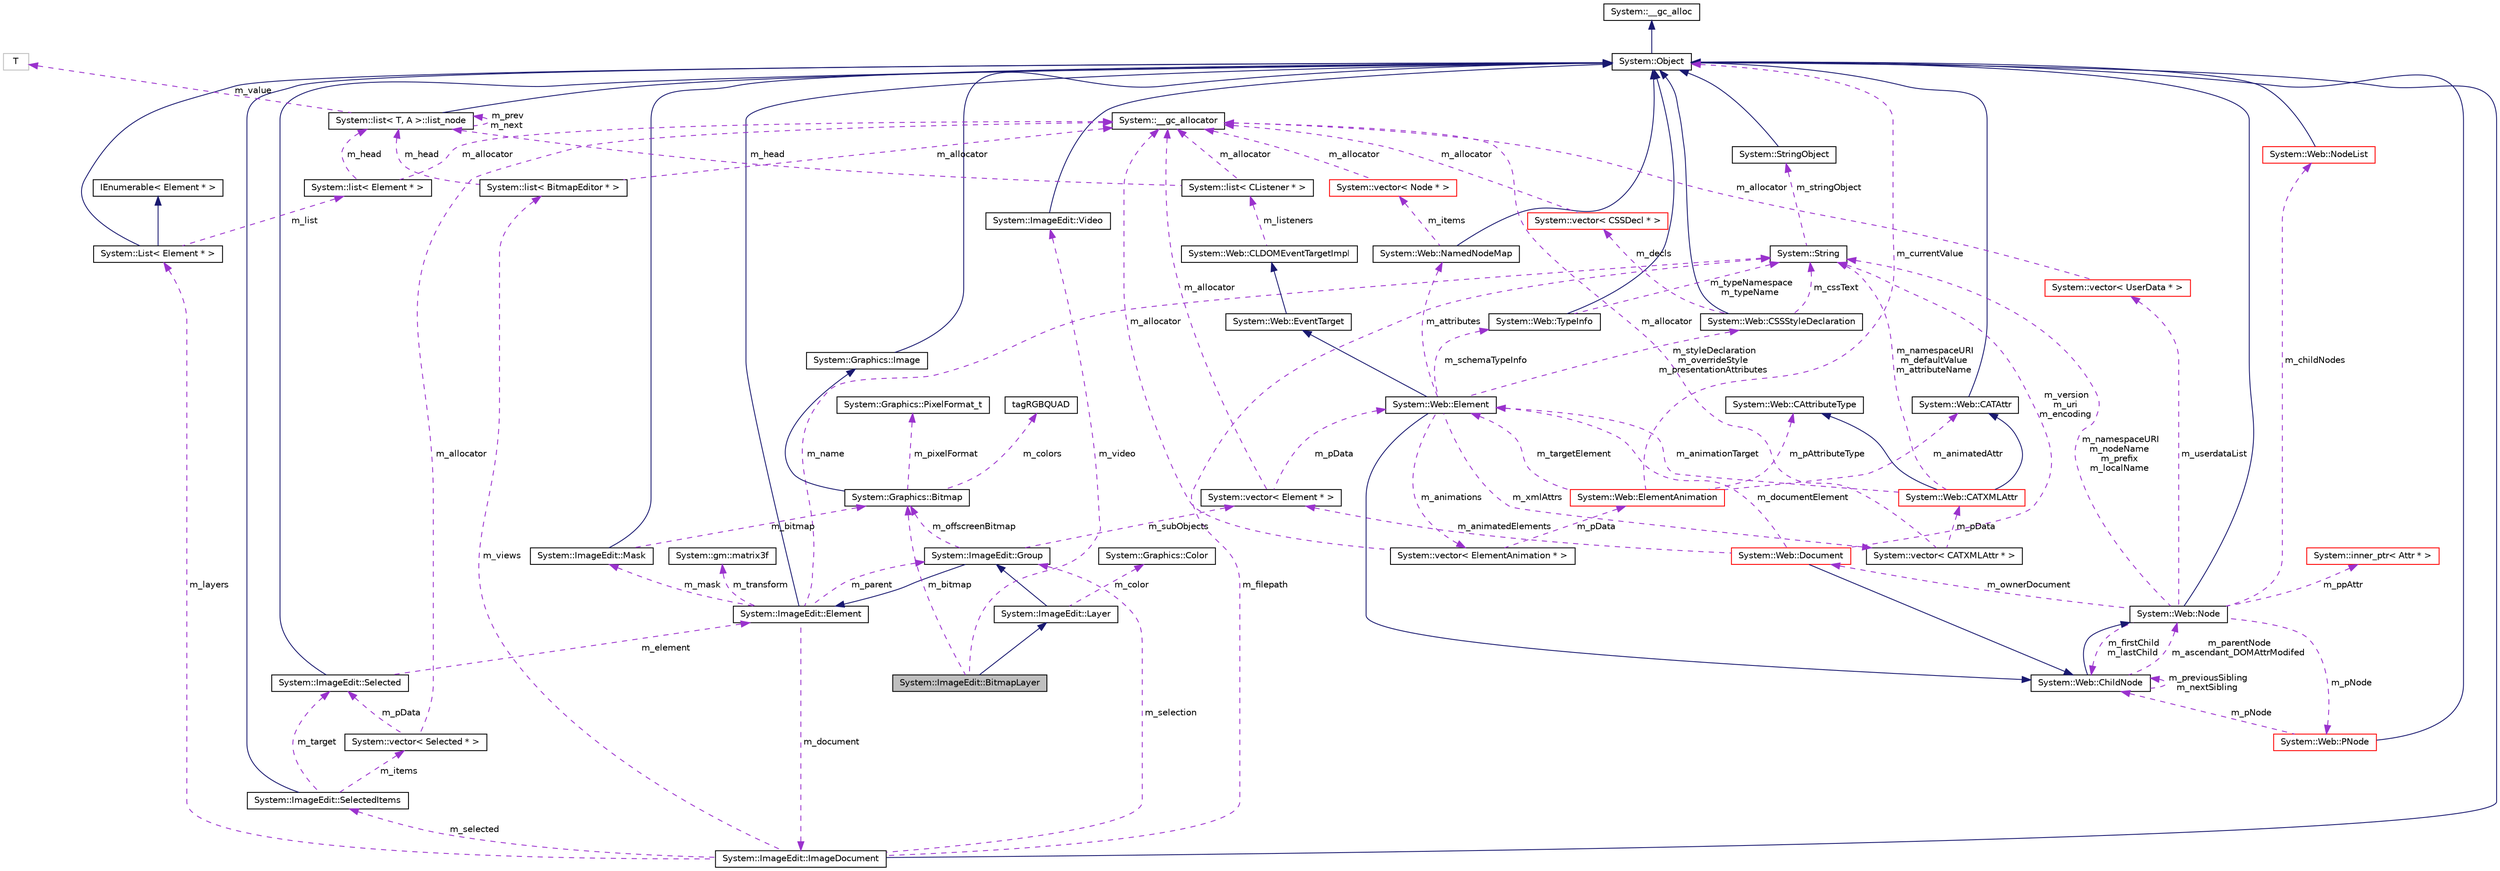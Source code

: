 digraph G
{
  edge [fontname="Helvetica",fontsize="10",labelfontname="Helvetica",labelfontsize="10"];
  node [fontname="Helvetica",fontsize="10",shape=record];
  Node1 [label="System::ImageEdit::BitmapLayer",height=0.2,width=0.4,color="black", fillcolor="grey75", style="filled" fontcolor="black"];
  Node2 -> Node1 [dir="back",color="midnightblue",fontsize="10",style="solid",fontname="Helvetica"];
  Node2 [label="System::ImageEdit::Layer",height=0.2,width=0.4,color="black", fillcolor="white", style="filled",URL="$class_system_1_1_image_edit_1_1_layer.html"];
  Node3 -> Node2 [dir="back",color="midnightblue",fontsize="10",style="solid",fontname="Helvetica"];
  Node3 [label="System::ImageEdit::Group",height=0.2,width=0.4,color="black", fillcolor="white", style="filled",URL="$class_system_1_1_image_edit_1_1_group.html"];
  Node4 -> Node3 [dir="back",color="midnightblue",fontsize="10",style="solid",fontname="Helvetica"];
  Node4 [label="System::ImageEdit::Element",height=0.2,width=0.4,color="black", fillcolor="white", style="filled",URL="$class_system_1_1_image_edit_1_1_element.html"];
  Node5 -> Node4 [dir="back",color="midnightblue",fontsize="10",style="solid",fontname="Helvetica"];
  Node5 [label="System::Object",height=0.2,width=0.4,color="black", fillcolor="white", style="filled",URL="$class_system_1_1_object.html"];
  Node6 -> Node5 [dir="back",color="midnightblue",fontsize="10",style="solid",fontname="Helvetica"];
  Node6 [label="System::__gc_alloc",height=0.2,width=0.4,color="black", fillcolor="white", style="filled",URL="$class_system_1_1____gc__alloc.html"];
  Node7 -> Node4 [dir="back",color="darkorchid3",fontsize="10",style="dashed",label=" m_document" ,fontname="Helvetica"];
  Node7 [label="System::ImageEdit::ImageDocument",height=0.2,width=0.4,color="black", fillcolor="white", style="filled",URL="$class_system_1_1_image_edit_1_1_image_document.html"];
  Node5 -> Node7 [dir="back",color="midnightblue",fontsize="10",style="solid",fontname="Helvetica"];
  Node8 -> Node7 [dir="back",color="darkorchid3",fontsize="10",style="dashed",label=" m_selected" ,fontname="Helvetica"];
  Node8 [label="System::ImageEdit::SelectedItems",height=0.2,width=0.4,color="black", fillcolor="white", style="filled",URL="$class_system_1_1_image_edit_1_1_selected_items.html"];
  Node5 -> Node8 [dir="back",color="midnightblue",fontsize="10",style="solid",fontname="Helvetica"];
  Node9 -> Node8 [dir="back",color="darkorchid3",fontsize="10",style="dashed",label=" m_items" ,fontname="Helvetica"];
  Node9 [label="System::vector\< Selected * \>",height=0.2,width=0.4,color="black", fillcolor="white", style="filled",URL="$class_system_1_1vector.html"];
  Node10 -> Node9 [dir="back",color="darkorchid3",fontsize="10",style="dashed",label=" m_allocator" ,fontname="Helvetica"];
  Node10 [label="System::__gc_allocator",height=0.2,width=0.4,color="black", fillcolor="white", style="filled",URL="$class_system_1_1____gc__allocator.html"];
  Node11 -> Node9 [dir="back",color="darkorchid3",fontsize="10",style="dashed",label=" m_pData" ,fontname="Helvetica"];
  Node11 [label="System::ImageEdit::Selected",height=0.2,width=0.4,color="black", fillcolor="white", style="filled",URL="$class_system_1_1_image_edit_1_1_selected.html"];
  Node5 -> Node11 [dir="back",color="midnightblue",fontsize="10",style="solid",fontname="Helvetica"];
  Node4 -> Node11 [dir="back",color="darkorchid3",fontsize="10",style="dashed",label=" m_element" ,fontname="Helvetica"];
  Node11 -> Node8 [dir="back",color="darkorchid3",fontsize="10",style="dashed",label=" m_target" ,fontname="Helvetica"];
  Node12 -> Node7 [dir="back",color="darkorchid3",fontsize="10",style="dashed",label=" m_layers" ,fontname="Helvetica"];
  Node12 [label="System::List\< Element * \>",height=0.2,width=0.4,color="black", fillcolor="white", style="filled",URL="$class_system_1_1_list.html"];
  Node5 -> Node12 [dir="back",color="midnightblue",fontsize="10",style="solid",fontname="Helvetica"];
  Node13 -> Node12 [dir="back",color="midnightblue",fontsize="10",style="solid",fontname="Helvetica"];
  Node13 [label="IEnumerable\< Element * \>",height=0.2,width=0.4,color="black", fillcolor="white", style="filled",URL="$class_i_enumerable.html"];
  Node14 -> Node12 [dir="back",color="darkorchid3",fontsize="10",style="dashed",label=" m_list" ,fontname="Helvetica"];
  Node14 [label="System::list\< Element * \>",height=0.2,width=0.4,color="black", fillcolor="white", style="filled",URL="$class_system_1_1list.html"];
  Node10 -> Node14 [dir="back",color="darkorchid3",fontsize="10",style="dashed",label=" m_allocator" ,fontname="Helvetica"];
  Node15 -> Node14 [dir="back",color="darkorchid3",fontsize="10",style="dashed",label=" m_head" ,fontname="Helvetica"];
  Node15 [label="System::list\< T, A \>::list_node",height=0.2,width=0.4,color="black", fillcolor="white", style="filled",URL="$class_system_1_1list_1_1list__node.html"];
  Node5 -> Node15 [dir="back",color="midnightblue",fontsize="10",style="solid",fontname="Helvetica"];
  Node15 -> Node15 [dir="back",color="darkorchid3",fontsize="10",style="dashed",label=" m_prev\nm_next" ,fontname="Helvetica"];
  Node16 -> Node15 [dir="back",color="darkorchid3",fontsize="10",style="dashed",label=" m_value" ,fontname="Helvetica"];
  Node16 [label="T",height=0.2,width=0.4,color="grey75", fillcolor="white", style="filled"];
  Node3 -> Node7 [dir="back",color="darkorchid3",fontsize="10",style="dashed",label=" m_selection" ,fontname="Helvetica"];
  Node17 -> Node7 [dir="back",color="darkorchid3",fontsize="10",style="dashed",label=" m_filepath" ,fontname="Helvetica"];
  Node17 [label="System::String",height=0.2,width=0.4,color="black", fillcolor="white", style="filled",URL="$class_system_1_1_string.html"];
  Node18 -> Node17 [dir="back",color="darkorchid3",fontsize="10",style="dashed",label=" m_stringObject" ,fontname="Helvetica"];
  Node18 [label="System::StringObject",height=0.2,width=0.4,color="black", fillcolor="white", style="filled",URL="$class_system_1_1_string_object.html"];
  Node5 -> Node18 [dir="back",color="midnightblue",fontsize="10",style="solid",fontname="Helvetica"];
  Node19 -> Node7 [dir="back",color="darkorchid3",fontsize="10",style="dashed",label=" m_views" ,fontname="Helvetica"];
  Node19 [label="System::list\< BitmapEditor * \>",height=0.2,width=0.4,color="black", fillcolor="white", style="filled",URL="$class_system_1_1list.html"];
  Node10 -> Node19 [dir="back",color="darkorchid3",fontsize="10",style="dashed",label=" m_allocator" ,fontname="Helvetica"];
  Node15 -> Node19 [dir="back",color="darkorchid3",fontsize="10",style="dashed",label=" m_head" ,fontname="Helvetica"];
  Node20 -> Node4 [dir="back",color="darkorchid3",fontsize="10",style="dashed",label=" m_mask" ,fontname="Helvetica"];
  Node20 [label="System::ImageEdit::Mask",height=0.2,width=0.4,color="black", fillcolor="white", style="filled",URL="$class_system_1_1_image_edit_1_1_mask.html"];
  Node5 -> Node20 [dir="back",color="midnightblue",fontsize="10",style="solid",fontname="Helvetica"];
  Node21 -> Node20 [dir="back",color="darkorchid3",fontsize="10",style="dashed",label=" m_bitmap" ,fontname="Helvetica"];
  Node21 [label="System::Graphics::Bitmap",height=0.2,width=0.4,color="black", fillcolor="white", style="filled",URL="$class_system_1_1_graphics_1_1_bitmap.html"];
  Node22 -> Node21 [dir="back",color="midnightblue",fontsize="10",style="solid",fontname="Helvetica"];
  Node22 [label="System::Graphics::Image",height=0.2,width=0.4,color="black", fillcolor="white", style="filled",URL="$class_system_1_1_graphics_1_1_image.html"];
  Node5 -> Node22 [dir="back",color="midnightblue",fontsize="10",style="solid",fontname="Helvetica"];
  Node23 -> Node21 [dir="back",color="darkorchid3",fontsize="10",style="dashed",label=" m_pixelFormat" ,fontname="Helvetica"];
  Node23 [label="System::Graphics::PixelFormat_t",height=0.2,width=0.4,color="black", fillcolor="white", style="filled",URL="$class_system_1_1_graphics_1_1_pixel_format__t.html"];
  Node24 -> Node21 [dir="back",color="darkorchid3",fontsize="10",style="dashed",label=" m_colors" ,fontname="Helvetica"];
  Node24 [label="tagRGBQUAD",height=0.2,width=0.4,color="black", fillcolor="white", style="filled",URL="$structtag_r_g_b_q_u_a_d.html"];
  Node3 -> Node4 [dir="back",color="darkorchid3",fontsize="10",style="dashed",label=" m_parent" ,fontname="Helvetica"];
  Node17 -> Node4 [dir="back",color="darkorchid3",fontsize="10",style="dashed",label=" m_name" ,fontname="Helvetica"];
  Node25 -> Node4 [dir="back",color="darkorchid3",fontsize="10",style="dashed",label=" m_transform" ,fontname="Helvetica"];
  Node25 [label="System::gm::matrix3f",height=0.2,width=0.4,color="black", fillcolor="white", style="filled",URL="$class_system_1_1gm_1_1matrix3f.html"];
  Node26 -> Node3 [dir="back",color="darkorchid3",fontsize="10",style="dashed",label=" m_subObjects" ,fontname="Helvetica"];
  Node26 [label="System::vector\< Element * \>",height=0.2,width=0.4,color="black", fillcolor="white", style="filled",URL="$class_system_1_1vector.html"];
  Node10 -> Node26 [dir="back",color="darkorchid3",fontsize="10",style="dashed",label=" m_allocator" ,fontname="Helvetica"];
  Node27 -> Node26 [dir="back",color="darkorchid3",fontsize="10",style="dashed",label=" m_pData" ,fontname="Helvetica"];
  Node27 [label="System::Web::Element",height=0.2,width=0.4,color="black", fillcolor="white", style="filled",URL="$class_system_1_1_web_1_1_element.html"];
  Node28 -> Node27 [dir="back",color="midnightblue",fontsize="10",style="solid",fontname="Helvetica"];
  Node28 [label="System::Web::ChildNode",height=0.2,width=0.4,color="black", fillcolor="white", style="filled",URL="$class_system_1_1_web_1_1_child_node.html"];
  Node29 -> Node28 [dir="back",color="midnightblue",fontsize="10",style="solid",fontname="Helvetica"];
  Node29 [label="System::Web::Node",height=0.2,width=0.4,color="black", fillcolor="white", style="filled",URL="$class_system_1_1_web_1_1_node.html"];
  Node5 -> Node29 [dir="back",color="midnightblue",fontsize="10",style="solid",fontname="Helvetica"];
  Node30 -> Node29 [dir="back",color="darkorchid3",fontsize="10",style="dashed",label=" m_childNodes" ,fontname="Helvetica"];
  Node30 [label="System::Web::NodeList",height=0.2,width=0.4,color="red", fillcolor="white", style="filled",URL="$class_system_1_1_web_1_1_node_list.html"];
  Node5 -> Node30 [dir="back",color="midnightblue",fontsize="10",style="solid",fontname="Helvetica"];
  Node31 -> Node29 [dir="back",color="darkorchid3",fontsize="10",style="dashed",label=" m_ownerDocument" ,fontname="Helvetica"];
  Node31 [label="System::Web::Document",height=0.2,width=0.4,color="red", fillcolor="white", style="filled",URL="$class_system_1_1_web_1_1_document.html"];
  Node28 -> Node31 [dir="back",color="midnightblue",fontsize="10",style="solid",fontname="Helvetica"];
  Node26 -> Node31 [dir="back",color="darkorchid3",fontsize="10",style="dashed",label=" m_animatedElements" ,fontname="Helvetica"];
  Node17 -> Node31 [dir="back",color="darkorchid3",fontsize="10",style="dashed",label=" m_version\nm_uri\nm_encoding" ,fontname="Helvetica"];
  Node27 -> Node31 [dir="back",color="darkorchid3",fontsize="10",style="dashed",label=" m_documentElement" ,fontname="Helvetica"];
  Node17 -> Node29 [dir="back",color="darkorchid3",fontsize="10",style="dashed",label=" m_namespaceURI\nm_nodeName\nm_prefix\nm_localName" ,fontname="Helvetica"];
  Node32 -> Node29 [dir="back",color="darkorchid3",fontsize="10",style="dashed",label=" m_pNode" ,fontname="Helvetica"];
  Node32 [label="System::Web::PNode",height=0.2,width=0.4,color="red", fillcolor="white", style="filled",URL="$class_system_1_1_web_1_1_p_node.html"];
  Node5 -> Node32 [dir="back",color="midnightblue",fontsize="10",style="solid",fontname="Helvetica"];
  Node28 -> Node32 [dir="back",color="darkorchid3",fontsize="10",style="dashed",label=" m_pNode" ,fontname="Helvetica"];
  Node28 -> Node29 [dir="back",color="darkorchid3",fontsize="10",style="dashed",label=" m_firstChild\nm_lastChild" ,fontname="Helvetica"];
  Node33 -> Node29 [dir="back",color="darkorchid3",fontsize="10",style="dashed",label=" m_userdataList" ,fontname="Helvetica"];
  Node33 [label="System::vector\< UserData * \>",height=0.2,width=0.4,color="red", fillcolor="white", style="filled",URL="$class_system_1_1vector.html"];
  Node10 -> Node33 [dir="back",color="darkorchid3",fontsize="10",style="dashed",label=" m_allocator" ,fontname="Helvetica"];
  Node34 -> Node29 [dir="back",color="darkorchid3",fontsize="10",style="dashed",label=" m_ppAttr" ,fontname="Helvetica"];
  Node34 [label="System::inner_ptr\< Attr * \>",height=0.2,width=0.4,color="red", fillcolor="white", style="filled",URL="$class_system_1_1inner__ptr.html"];
  Node29 -> Node28 [dir="back",color="darkorchid3",fontsize="10",style="dashed",label=" m_parentNode\nm_ascendant_DOMAttrModifed" ,fontname="Helvetica"];
  Node28 -> Node28 [dir="back",color="darkorchid3",fontsize="10",style="dashed",label=" m_previousSibling\nm_nextSibling" ,fontname="Helvetica"];
  Node35 -> Node27 [dir="back",color="midnightblue",fontsize="10",style="solid",fontname="Helvetica"];
  Node35 [label="System::Web::EventTarget",height=0.2,width=0.4,color="black", fillcolor="white", style="filled",URL="$class_system_1_1_web_1_1_event_target.html"];
  Node36 -> Node35 [dir="back",color="midnightblue",fontsize="10",style="solid",fontname="Helvetica"];
  Node36 [label="System::Web::CLDOMEventTargetImpl",height=0.2,width=0.4,color="black", fillcolor="white", style="filled",URL="$class_system_1_1_web_1_1_c_l_d_o_m_event_target_impl.html"];
  Node37 -> Node36 [dir="back",color="darkorchid3",fontsize="10",style="dashed",label=" m_listeners" ,fontname="Helvetica"];
  Node37 [label="System::list\< CListener * \>",height=0.2,width=0.4,color="black", fillcolor="white", style="filled",URL="$class_system_1_1list.html"];
  Node10 -> Node37 [dir="back",color="darkorchid3",fontsize="10",style="dashed",label=" m_allocator" ,fontname="Helvetica"];
  Node15 -> Node37 [dir="back",color="darkorchid3",fontsize="10",style="dashed",label=" m_head" ,fontname="Helvetica"];
  Node38 -> Node27 [dir="back",color="darkorchid3",fontsize="10",style="dashed",label=" m_xmlAttrs" ,fontname="Helvetica"];
  Node38 [label="System::vector\< CATXMLAttr * \>",height=0.2,width=0.4,color="black", fillcolor="white", style="filled",URL="$class_system_1_1vector.html"];
  Node10 -> Node38 [dir="back",color="darkorchid3",fontsize="10",style="dashed",label=" m_allocator" ,fontname="Helvetica"];
  Node39 -> Node38 [dir="back",color="darkorchid3",fontsize="10",style="dashed",label=" m_pData" ,fontname="Helvetica"];
  Node39 [label="System::Web::CATXMLAttr",height=0.2,width=0.4,color="red", fillcolor="white", style="filled",URL="$class_system_1_1_web_1_1_c_a_t_x_m_l_attr.html"];
  Node40 -> Node39 [dir="back",color="midnightblue",fontsize="10",style="solid",fontname="Helvetica"];
  Node40 [label="System::Web::CATAttr",height=0.2,width=0.4,color="black", fillcolor="white", style="filled",URL="$class_system_1_1_web_1_1_c_a_t_attr.html"];
  Node5 -> Node40 [dir="back",color="midnightblue",fontsize="10",style="solid",fontname="Helvetica"];
  Node41 -> Node39 [dir="back",color="midnightblue",fontsize="10",style="solid",fontname="Helvetica"];
  Node41 [label="System::Web::CAttributeType",height=0.2,width=0.4,color="black", fillcolor="white", style="filled",URL="$class_system_1_1_web_1_1_c_attribute_type.html"];
  Node17 -> Node39 [dir="back",color="darkorchid3",fontsize="10",style="dashed",label=" m_namespaceURI\nm_defaultValue\nm_attributeName" ,fontname="Helvetica"];
  Node27 -> Node39 [dir="back",color="darkorchid3",fontsize="10",style="dashed",label=" m_animationTarget" ,fontname="Helvetica"];
  Node42 -> Node27 [dir="back",color="darkorchid3",fontsize="10",style="dashed",label=" m_attributes" ,fontname="Helvetica"];
  Node42 [label="System::Web::NamedNodeMap",height=0.2,width=0.4,color="black", fillcolor="white", style="filled",URL="$class_system_1_1_web_1_1_named_node_map.html"];
  Node5 -> Node42 [dir="back",color="midnightblue",fontsize="10",style="solid",fontname="Helvetica"];
  Node43 -> Node42 [dir="back",color="darkorchid3",fontsize="10",style="dashed",label=" m_items" ,fontname="Helvetica"];
  Node43 [label="System::vector\< Node * \>",height=0.2,width=0.4,color="red", fillcolor="white", style="filled",URL="$class_system_1_1vector.html"];
  Node10 -> Node43 [dir="back",color="darkorchid3",fontsize="10",style="dashed",label=" m_allocator" ,fontname="Helvetica"];
  Node44 -> Node27 [dir="back",color="darkorchid3",fontsize="10",style="dashed",label=" m_schemaTypeInfo" ,fontname="Helvetica"];
  Node44 [label="System::Web::TypeInfo",height=0.2,width=0.4,color="black", fillcolor="white", style="filled",URL="$class_system_1_1_web_1_1_type_info.html"];
  Node5 -> Node44 [dir="back",color="midnightblue",fontsize="10",style="solid",fontname="Helvetica"];
  Node17 -> Node44 [dir="back",color="darkorchid3",fontsize="10",style="dashed",label=" m_typeNamespace\nm_typeName" ,fontname="Helvetica"];
  Node45 -> Node27 [dir="back",color="darkorchid3",fontsize="10",style="dashed",label=" m_styleDeclaration\nm_overrideStyle\nm_presentationAttributes" ,fontname="Helvetica"];
  Node45 [label="System::Web::CSSStyleDeclaration",height=0.2,width=0.4,color="black", fillcolor="white", style="filled",URL="$class_system_1_1_web_1_1_c_s_s_style_declaration.html"];
  Node5 -> Node45 [dir="back",color="midnightblue",fontsize="10",style="solid",fontname="Helvetica"];
  Node17 -> Node45 [dir="back",color="darkorchid3",fontsize="10",style="dashed",label=" m_cssText" ,fontname="Helvetica"];
  Node46 -> Node45 [dir="back",color="darkorchid3",fontsize="10",style="dashed",label=" m_decls" ,fontname="Helvetica"];
  Node46 [label="System::vector\< CSSDecl * \>",height=0.2,width=0.4,color="red", fillcolor="white", style="filled",URL="$class_system_1_1vector.html"];
  Node10 -> Node46 [dir="back",color="darkorchid3",fontsize="10",style="dashed",label=" m_allocator" ,fontname="Helvetica"];
  Node47 -> Node27 [dir="back",color="darkorchid3",fontsize="10",style="dashed",label=" m_animations" ,fontname="Helvetica"];
  Node47 [label="System::vector\< ElementAnimation * \>",height=0.2,width=0.4,color="black", fillcolor="white", style="filled",URL="$class_system_1_1vector.html"];
  Node10 -> Node47 [dir="back",color="darkorchid3",fontsize="10",style="dashed",label=" m_allocator" ,fontname="Helvetica"];
  Node48 -> Node47 [dir="back",color="darkorchid3",fontsize="10",style="dashed",label=" m_pData" ,fontname="Helvetica"];
  Node48 [label="System::Web::ElementAnimation",height=0.2,width=0.4,color="red", fillcolor="white", style="filled",URL="$class_system_1_1_web_1_1_element_animation.html"];
  Node40 -> Node48 [dir="back",color="darkorchid3",fontsize="10",style="dashed",label=" m_animatedAttr" ,fontname="Helvetica"];
  Node41 -> Node48 [dir="back",color="darkorchid3",fontsize="10",style="dashed",label=" m_pAttributeType" ,fontname="Helvetica"];
  Node27 -> Node48 [dir="back",color="darkorchid3",fontsize="10",style="dashed",label=" m_targetElement" ,fontname="Helvetica"];
  Node5 -> Node48 [dir="back",color="darkorchid3",fontsize="10",style="dashed",label=" m_currentValue" ,fontname="Helvetica"];
  Node21 -> Node3 [dir="back",color="darkorchid3",fontsize="10",style="dashed",label=" m_offscreenBitmap" ,fontname="Helvetica"];
  Node49 -> Node2 [dir="back",color="darkorchid3",fontsize="10",style="dashed",label=" m_color" ,fontname="Helvetica"];
  Node49 [label="System::Graphics::Color",height=0.2,width=0.4,color="black", fillcolor="white", style="filled",URL="$class_system_1_1_graphics_1_1_color.html"];
  Node50 -> Node1 [dir="back",color="darkorchid3",fontsize="10",style="dashed",label=" m_video" ,fontname="Helvetica"];
  Node50 [label="System::ImageEdit::Video",height=0.2,width=0.4,color="black", fillcolor="white", style="filled",URL="$class_system_1_1_image_edit_1_1_video.html"];
  Node5 -> Node50 [dir="back",color="midnightblue",fontsize="10",style="solid",fontname="Helvetica"];
  Node21 -> Node1 [dir="back",color="darkorchid3",fontsize="10",style="dashed",label=" m_bitmap" ,fontname="Helvetica"];
}
